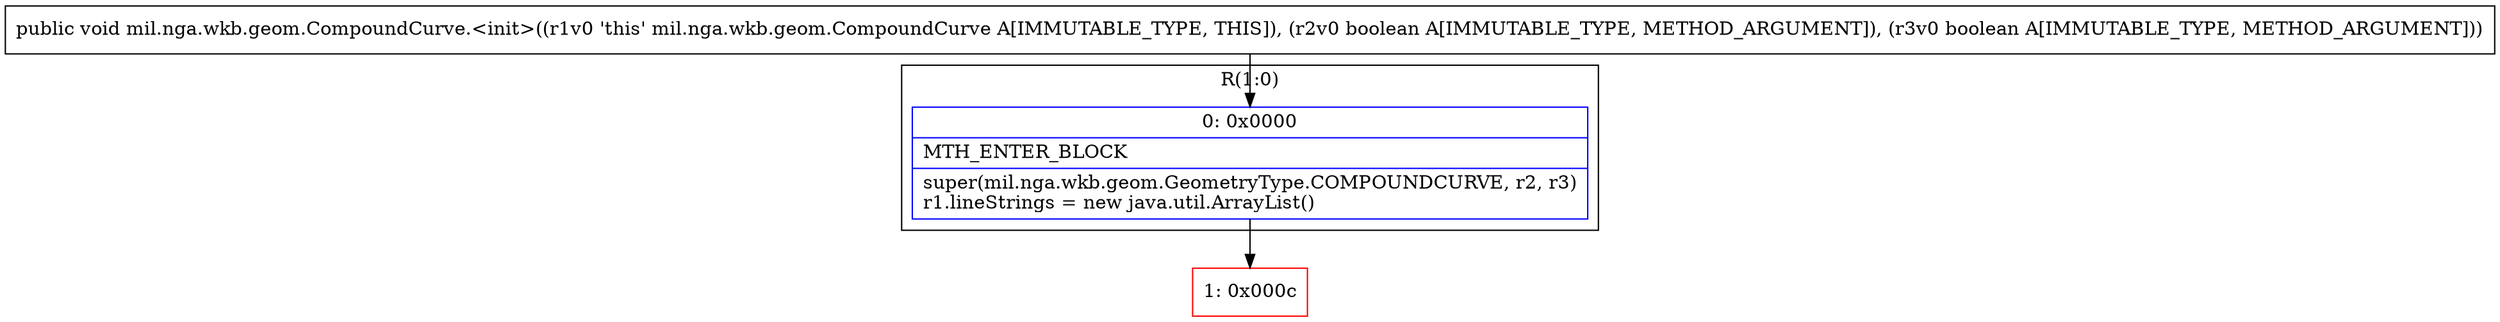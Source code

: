 digraph "CFG formil.nga.wkb.geom.CompoundCurve.\<init\>(ZZ)V" {
subgraph cluster_Region_1720382078 {
label = "R(1:0)";
node [shape=record,color=blue];
Node_0 [shape=record,label="{0\:\ 0x0000|MTH_ENTER_BLOCK\l|super(mil.nga.wkb.geom.GeometryType.COMPOUNDCURVE, r2, r3)\lr1.lineStrings = new java.util.ArrayList()\l}"];
}
Node_1 [shape=record,color=red,label="{1\:\ 0x000c}"];
MethodNode[shape=record,label="{public void mil.nga.wkb.geom.CompoundCurve.\<init\>((r1v0 'this' mil.nga.wkb.geom.CompoundCurve A[IMMUTABLE_TYPE, THIS]), (r2v0 boolean A[IMMUTABLE_TYPE, METHOD_ARGUMENT]), (r3v0 boolean A[IMMUTABLE_TYPE, METHOD_ARGUMENT])) }"];
MethodNode -> Node_0;
Node_0 -> Node_1;
}

